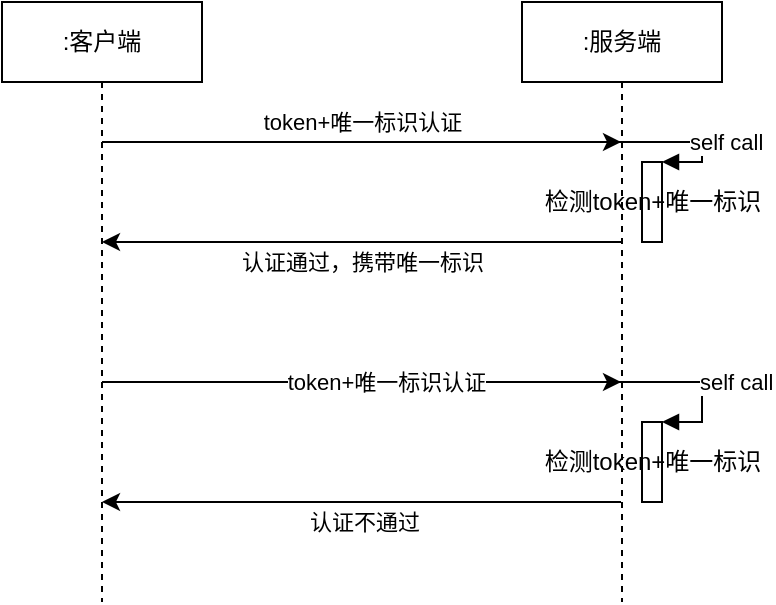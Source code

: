 <mxfile version="13.7.9" type="github">
  <diagram id="zA_sVHoq4wZd4_OAZmlq" name="第 1 页">
    <mxGraphModel dx="1422" dy="762" grid="1" gridSize="10" guides="1" tooltips="1" connect="1" arrows="1" fold="1" page="1" pageScale="1" pageWidth="827" pageHeight="1169" math="0" shadow="0">
      <root>
        <mxCell id="0" />
        <mxCell id="1" parent="0" />
        <mxCell id="ARVKkbmmQ180QZMnZLw4-3" style="edgeStyle=orthogonalEdgeStyle;rounded=0;orthogonalLoop=1;jettySize=auto;html=1;" edge="1" parent="1" source="ARVKkbmmQ180QZMnZLw4-1" target="ARVKkbmmQ180QZMnZLw4-2">
          <mxGeometry relative="1" as="geometry">
            <Array as="points">
              <mxPoint x="320" y="180" />
              <mxPoint x="320" y="180" />
            </Array>
          </mxGeometry>
        </mxCell>
        <mxCell id="ARVKkbmmQ180QZMnZLw4-4" value="token+唯一标识认证" style="edgeLabel;html=1;align=center;verticalAlign=middle;resizable=0;points=[];" vertex="1" connectable="0" parent="ARVKkbmmQ180QZMnZLw4-3">
          <mxGeometry x="0.081" y="-36" relative="1" as="geometry">
            <mxPoint x="-10.5" y="-46" as="offset" />
          </mxGeometry>
        </mxCell>
        <mxCell id="ARVKkbmmQ180QZMnZLw4-10" style="edgeStyle=orthogonalEdgeStyle;rounded=0;orthogonalLoop=1;jettySize=auto;html=1;" edge="1" parent="1" source="ARVKkbmmQ180QZMnZLw4-1" target="ARVKkbmmQ180QZMnZLw4-2">
          <mxGeometry relative="1" as="geometry">
            <Array as="points">
              <mxPoint x="300" y="300" />
              <mxPoint x="300" y="300" />
            </Array>
          </mxGeometry>
        </mxCell>
        <mxCell id="ARVKkbmmQ180QZMnZLw4-11" value="token+唯一标识认证" style="edgeLabel;html=1;align=center;verticalAlign=middle;resizable=0;points=[];" vertex="1" connectable="0" parent="ARVKkbmmQ180QZMnZLw4-10">
          <mxGeometry x="0.096" relative="1" as="geometry">
            <mxPoint as="offset" />
          </mxGeometry>
        </mxCell>
        <mxCell id="ARVKkbmmQ180QZMnZLw4-1" value=":客户端" style="shape=umlLifeline;perimeter=lifelinePerimeter;whiteSpace=wrap;html=1;container=1;collapsible=0;recursiveResize=0;outlineConnect=0;" vertex="1" parent="1">
          <mxGeometry x="130" y="110" width="100" height="300" as="geometry" />
        </mxCell>
        <mxCell id="ARVKkbmmQ180QZMnZLw4-8" style="edgeStyle=orthogonalEdgeStyle;rounded=0;orthogonalLoop=1;jettySize=auto;html=1;" edge="1" parent="1" source="ARVKkbmmQ180QZMnZLw4-2" target="ARVKkbmmQ180QZMnZLw4-1">
          <mxGeometry relative="1" as="geometry">
            <Array as="points">
              <mxPoint x="310" y="230" />
              <mxPoint x="310" y="230" />
            </Array>
          </mxGeometry>
        </mxCell>
        <mxCell id="ARVKkbmmQ180QZMnZLw4-9" value="认证通过，携带唯一标识" style="edgeLabel;html=1;align=center;verticalAlign=middle;resizable=0;points=[];" vertex="1" connectable="0" parent="ARVKkbmmQ180QZMnZLw4-8">
          <mxGeometry x="0.127" y="-1" relative="1" as="geometry">
            <mxPoint x="16.5" y="11" as="offset" />
          </mxGeometry>
        </mxCell>
        <mxCell id="ARVKkbmmQ180QZMnZLw4-16" style="edgeStyle=orthogonalEdgeStyle;rounded=0;orthogonalLoop=1;jettySize=auto;html=1;" edge="1" parent="1" source="ARVKkbmmQ180QZMnZLw4-2" target="ARVKkbmmQ180QZMnZLw4-1">
          <mxGeometry relative="1" as="geometry">
            <Array as="points">
              <mxPoint x="290" y="360" />
              <mxPoint x="290" y="360" />
            </Array>
          </mxGeometry>
        </mxCell>
        <mxCell id="ARVKkbmmQ180QZMnZLw4-17" value="认证不通过" style="edgeLabel;html=1;align=center;verticalAlign=middle;resizable=0;points=[];" vertex="1" connectable="0" parent="ARVKkbmmQ180QZMnZLw4-16">
          <mxGeometry x="0.158" y="-2" relative="1" as="geometry">
            <mxPoint x="21.5" y="12" as="offset" />
          </mxGeometry>
        </mxCell>
        <mxCell id="ARVKkbmmQ180QZMnZLw4-2" value=":服务端" style="shape=umlLifeline;perimeter=lifelinePerimeter;whiteSpace=wrap;html=1;container=1;collapsible=0;recursiveResize=0;outlineConnect=0;" vertex="1" parent="1">
          <mxGeometry x="390" y="110" width="100" height="300" as="geometry" />
        </mxCell>
        <mxCell id="ARVKkbmmQ180QZMnZLw4-6" value="检测token+唯一标识" style="html=1;points=[];perimeter=orthogonalPerimeter;" vertex="1" parent="ARVKkbmmQ180QZMnZLw4-2">
          <mxGeometry x="60" y="80" width="10" height="40" as="geometry" />
        </mxCell>
        <mxCell id="ARVKkbmmQ180QZMnZLw4-7" value="self call" style="edgeStyle=orthogonalEdgeStyle;html=1;align=left;spacingLeft=2;endArrow=block;rounded=0;entryX=1;entryY=0;" edge="1" target="ARVKkbmmQ180QZMnZLw4-6" parent="ARVKkbmmQ180QZMnZLw4-2">
          <mxGeometry relative="1" as="geometry">
            <mxPoint x="40" y="70" as="sourcePoint" />
            <Array as="points">
              <mxPoint x="90" y="70" />
            </Array>
          </mxGeometry>
        </mxCell>
        <mxCell id="ARVKkbmmQ180QZMnZLw4-14" value="检测token+唯一标识" style="html=1;points=[];perimeter=orthogonalPerimeter;" vertex="1" parent="ARVKkbmmQ180QZMnZLw4-2">
          <mxGeometry x="60" y="210" width="10" height="40" as="geometry" />
        </mxCell>
        <mxCell id="ARVKkbmmQ180QZMnZLw4-15" value="self call" style="edgeStyle=orthogonalEdgeStyle;html=1;align=left;spacingLeft=2;endArrow=block;rounded=0;entryX=1;entryY=0;" edge="1" target="ARVKkbmmQ180QZMnZLw4-14" parent="ARVKkbmmQ180QZMnZLw4-2">
          <mxGeometry relative="1" as="geometry">
            <mxPoint x="40" y="190" as="sourcePoint" />
            <Array as="points">
              <mxPoint x="90" y="190" />
            </Array>
          </mxGeometry>
        </mxCell>
        <mxCell id="ARVKkbmmQ180QZMnZLw4-5" style="edgeStyle=orthogonalEdgeStyle;rounded=0;orthogonalLoop=1;jettySize=auto;html=1;" edge="1" parent="1" source="ARVKkbmmQ180QZMnZLw4-2" target="ARVKkbmmQ180QZMnZLw4-2">
          <mxGeometry relative="1" as="geometry">
            <Array as="points">
              <mxPoint x="480" y="160" />
              <mxPoint x="480" y="170" />
            </Array>
          </mxGeometry>
        </mxCell>
      </root>
    </mxGraphModel>
  </diagram>
</mxfile>
